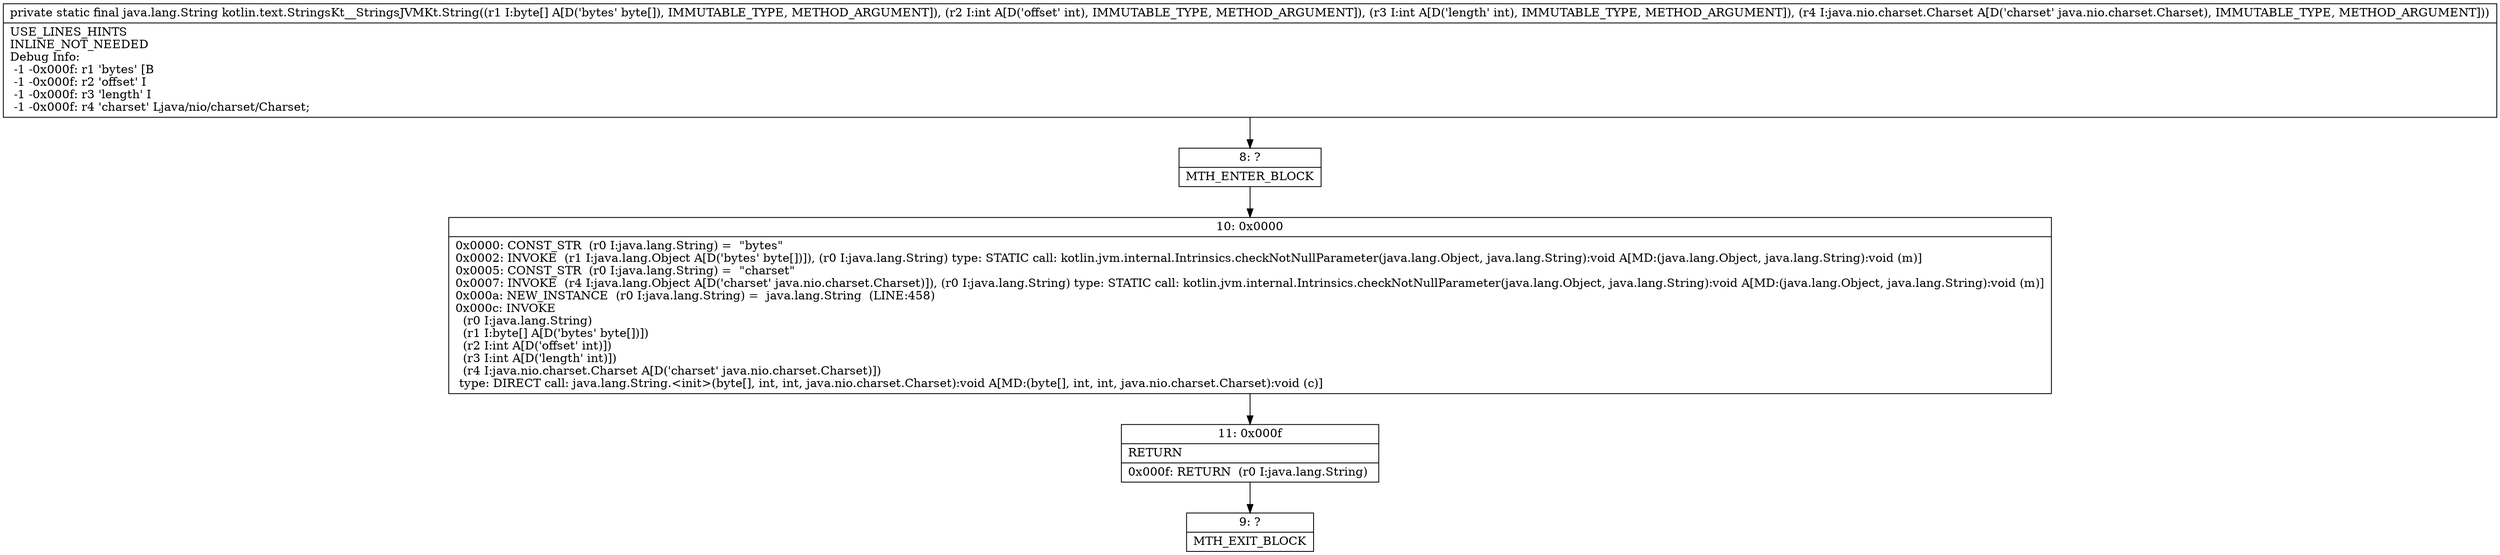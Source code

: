 digraph "CFG forkotlin.text.StringsKt__StringsJVMKt.String([BIILjava\/nio\/charset\/Charset;)Ljava\/lang\/String;" {
Node_8 [shape=record,label="{8\:\ ?|MTH_ENTER_BLOCK\l}"];
Node_10 [shape=record,label="{10\:\ 0x0000|0x0000: CONST_STR  (r0 I:java.lang.String) =  \"bytes\" \l0x0002: INVOKE  (r1 I:java.lang.Object A[D('bytes' byte[])]), (r0 I:java.lang.String) type: STATIC call: kotlin.jvm.internal.Intrinsics.checkNotNullParameter(java.lang.Object, java.lang.String):void A[MD:(java.lang.Object, java.lang.String):void (m)]\l0x0005: CONST_STR  (r0 I:java.lang.String) =  \"charset\" \l0x0007: INVOKE  (r4 I:java.lang.Object A[D('charset' java.nio.charset.Charset)]), (r0 I:java.lang.String) type: STATIC call: kotlin.jvm.internal.Intrinsics.checkNotNullParameter(java.lang.Object, java.lang.String):void A[MD:(java.lang.Object, java.lang.String):void (m)]\l0x000a: NEW_INSTANCE  (r0 I:java.lang.String) =  java.lang.String  (LINE:458)\l0x000c: INVOKE  \l  (r0 I:java.lang.String)\l  (r1 I:byte[] A[D('bytes' byte[])])\l  (r2 I:int A[D('offset' int)])\l  (r3 I:int A[D('length' int)])\l  (r4 I:java.nio.charset.Charset A[D('charset' java.nio.charset.Charset)])\l type: DIRECT call: java.lang.String.\<init\>(byte[], int, int, java.nio.charset.Charset):void A[MD:(byte[], int, int, java.nio.charset.Charset):void (c)]\l}"];
Node_11 [shape=record,label="{11\:\ 0x000f|RETURN\l|0x000f: RETURN  (r0 I:java.lang.String) \l}"];
Node_9 [shape=record,label="{9\:\ ?|MTH_EXIT_BLOCK\l}"];
MethodNode[shape=record,label="{private static final java.lang.String kotlin.text.StringsKt__StringsJVMKt.String((r1 I:byte[] A[D('bytes' byte[]), IMMUTABLE_TYPE, METHOD_ARGUMENT]), (r2 I:int A[D('offset' int), IMMUTABLE_TYPE, METHOD_ARGUMENT]), (r3 I:int A[D('length' int), IMMUTABLE_TYPE, METHOD_ARGUMENT]), (r4 I:java.nio.charset.Charset A[D('charset' java.nio.charset.Charset), IMMUTABLE_TYPE, METHOD_ARGUMENT]))  | USE_LINES_HINTS\lINLINE_NOT_NEEDED\lDebug Info:\l  \-1 \-0x000f: r1 'bytes' [B\l  \-1 \-0x000f: r2 'offset' I\l  \-1 \-0x000f: r3 'length' I\l  \-1 \-0x000f: r4 'charset' Ljava\/nio\/charset\/Charset;\l}"];
MethodNode -> Node_8;Node_8 -> Node_10;
Node_10 -> Node_11;
Node_11 -> Node_9;
}

